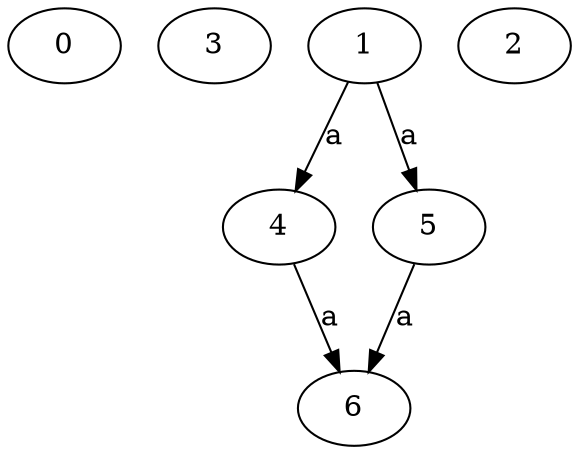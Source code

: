 strict digraph  {
0;
3;
4;
1;
5;
2;
6;
4 -> 6  [label=a];
1 -> 4  [label=a];
1 -> 5  [label=a];
5 -> 6  [label=a];
}
